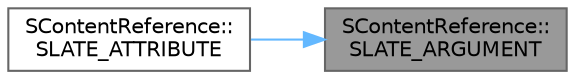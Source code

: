 digraph "SContentReference::SLATE_ARGUMENT"
{
 // INTERACTIVE_SVG=YES
 // LATEX_PDF_SIZE
  bgcolor="transparent";
  edge [fontname=Helvetica,fontsize=10,labelfontname=Helvetica,labelfontsize=10];
  node [fontname=Helvetica,fontsize=10,shape=box,height=0.2,width=0.4];
  rankdir="RL";
  Node1 [id="Node000001",label="SContentReference::\lSLATE_ARGUMENT",height=0.2,width=0.4,color="gray40", fillcolor="grey60", style="filled", fontcolor="black",tooltip=" "];
  Node1 -> Node2 [id="edge1_Node000001_Node000002",dir="back",color="steelblue1",style="solid",tooltip=" "];
  Node2 [id="Node000002",label="SContentReference::\lSLATE_ATTRIBUTE",height=0.2,width=0.4,color="grey40", fillcolor="white", style="filled",URL="$d7/d49/classSContentReference.html#aaa0979b858bd5ed02a7108192058d76c",tooltip="When specified, the path box will request this fixed size."];
}
